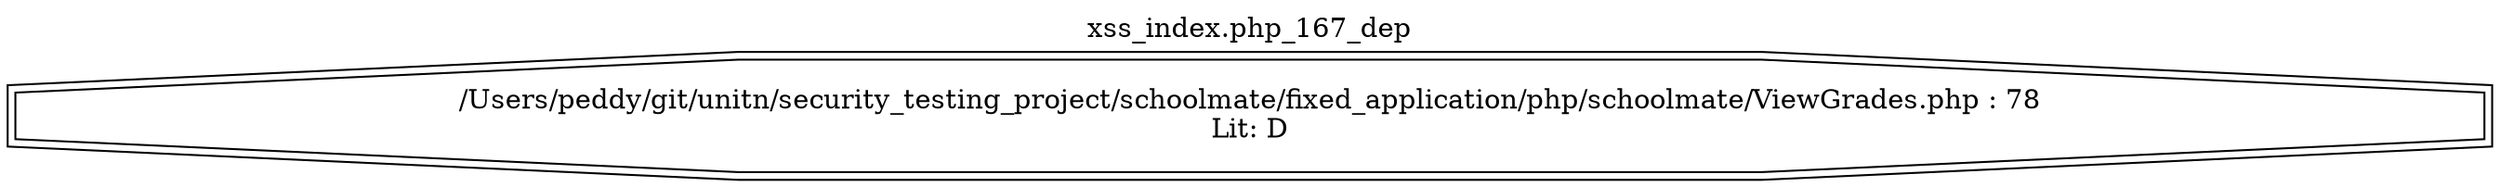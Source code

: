 digraph cfg {
  label="xss_index.php_167_dep";
  labelloc=t;
  n1 [shape=doubleoctagon, label="/Users/peddy/git/unitn/security_testing_project/schoolmate/fixed_application/php/schoolmate/ViewGrades.php : 78\nLit: D\n"];
}
